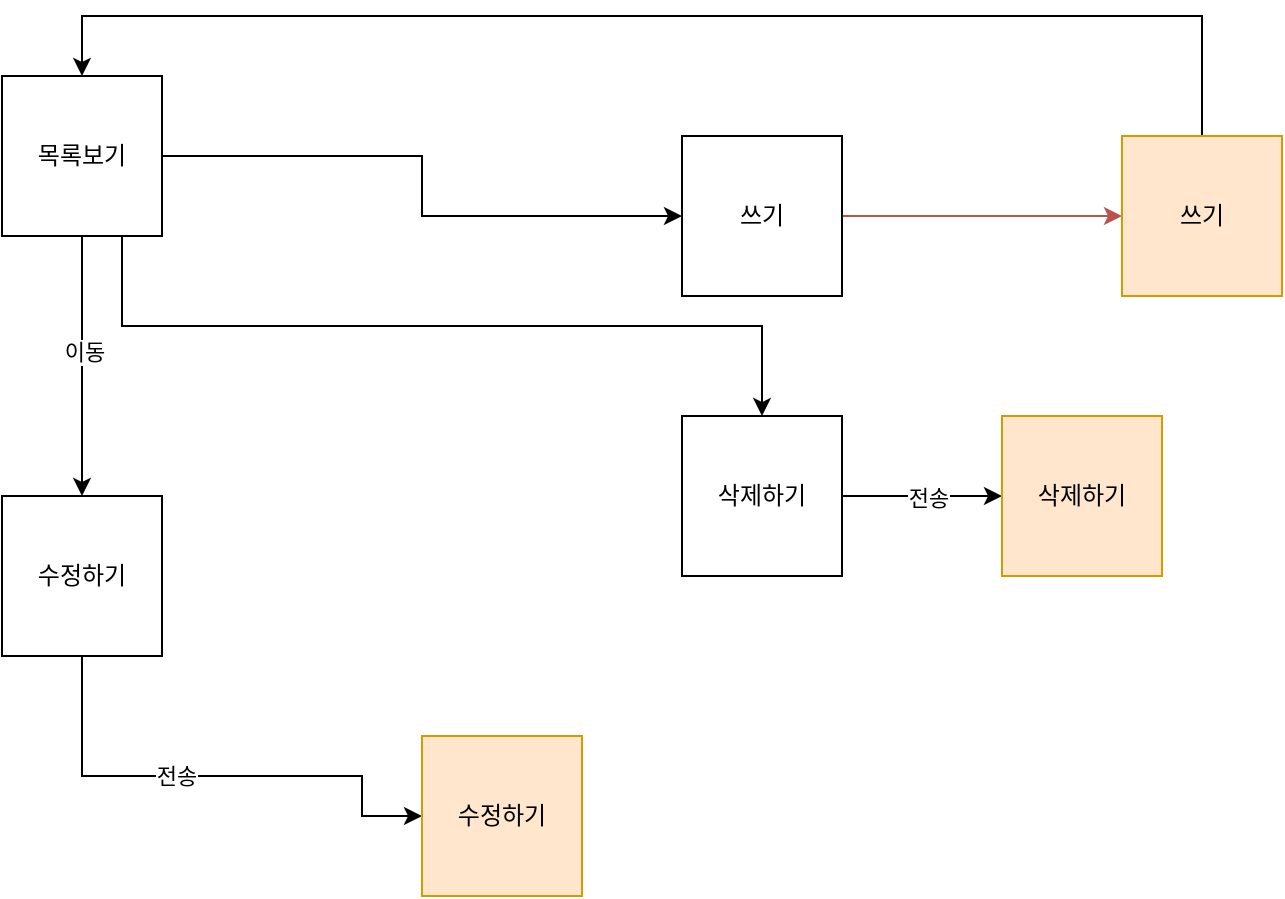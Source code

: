 <mxfile version="24.1.0" type="device">
  <diagram name="페이지-1" id="NZS4hSEcQa_ZoebhE_X3">
    <mxGraphModel dx="1434" dy="836" grid="1" gridSize="10" guides="1" tooltips="1" connect="1" arrows="1" fold="1" page="1" pageScale="1" pageWidth="827" pageHeight="1169" math="0" shadow="0">
      <root>
        <mxCell id="0" />
        <mxCell id="1" parent="0" />
        <mxCell id="Tuj5qgfqHHIqf679dCar-5" style="edgeStyle=orthogonalEdgeStyle;rounded=0;orthogonalLoop=1;jettySize=auto;html=1;entryX=0;entryY=0.5;entryDx=0;entryDy=0;" edge="1" parent="1" source="Tuj5qgfqHHIqf679dCar-1" target="Tuj5qgfqHHIqf679dCar-2">
          <mxGeometry relative="1" as="geometry" />
        </mxCell>
        <mxCell id="Tuj5qgfqHHIqf679dCar-10" style="edgeStyle=orthogonalEdgeStyle;rounded=0;orthogonalLoop=1;jettySize=auto;html=1;entryX=0.5;entryY=0;entryDx=0;entryDy=0;" edge="1" parent="1" source="Tuj5qgfqHHIqf679dCar-1" target="Tuj5qgfqHHIqf679dCar-4">
          <mxGeometry relative="1" as="geometry" />
        </mxCell>
        <mxCell id="Tuj5qgfqHHIqf679dCar-16" value="이동" style="edgeLabel;html=1;align=center;verticalAlign=middle;resizable=0;points=[];" vertex="1" connectable="0" parent="Tuj5qgfqHHIqf679dCar-10">
          <mxGeometry x="-0.108" y="1" relative="1" as="geometry">
            <mxPoint as="offset" />
          </mxGeometry>
        </mxCell>
        <mxCell id="Tuj5qgfqHHIqf679dCar-18" style="edgeStyle=orthogonalEdgeStyle;rounded=0;orthogonalLoop=1;jettySize=auto;html=1;exitX=0.75;exitY=1;exitDx=0;exitDy=0;entryX=0.5;entryY=0;entryDx=0;entryDy=0;" edge="1" parent="1" source="Tuj5qgfqHHIqf679dCar-1" target="Tuj5qgfqHHIqf679dCar-3">
          <mxGeometry relative="1" as="geometry" />
        </mxCell>
        <mxCell id="Tuj5qgfqHHIqf679dCar-1" value="목록보기" style="whiteSpace=wrap;html=1;aspect=fixed;" vertex="1" parent="1">
          <mxGeometry x="140" y="130" width="80" height="80" as="geometry" />
        </mxCell>
        <mxCell id="Tuj5qgfqHHIqf679dCar-7" style="edgeStyle=orthogonalEdgeStyle;rounded=0;orthogonalLoop=1;jettySize=auto;html=1;entryX=0;entryY=0.5;entryDx=0;entryDy=0;fillColor=#f8cecc;strokeColor=#b85450;" edge="1" parent="1" source="Tuj5qgfqHHIqf679dCar-2" target="Tuj5qgfqHHIqf679dCar-6">
          <mxGeometry relative="1" as="geometry" />
        </mxCell>
        <mxCell id="Tuj5qgfqHHIqf679dCar-2" value="쓰기" style="whiteSpace=wrap;html=1;aspect=fixed;" vertex="1" parent="1">
          <mxGeometry x="480" y="160" width="80" height="80" as="geometry" />
        </mxCell>
        <mxCell id="Tuj5qgfqHHIqf679dCar-21" style="edgeStyle=orthogonalEdgeStyle;rounded=0;orthogonalLoop=1;jettySize=auto;html=1;entryX=0;entryY=0.5;entryDx=0;entryDy=0;" edge="1" parent="1" source="Tuj5qgfqHHIqf679dCar-3" target="Tuj5qgfqHHIqf679dCar-20">
          <mxGeometry relative="1" as="geometry" />
        </mxCell>
        <mxCell id="Tuj5qgfqHHIqf679dCar-22" value="전송" style="edgeLabel;html=1;align=center;verticalAlign=middle;resizable=0;points=[];" vertex="1" connectable="0" parent="Tuj5qgfqHHIqf679dCar-21">
          <mxGeometry x="0.075" y="-1" relative="1" as="geometry">
            <mxPoint as="offset" />
          </mxGeometry>
        </mxCell>
        <mxCell id="Tuj5qgfqHHIqf679dCar-3" value="삭제하기" style="whiteSpace=wrap;html=1;aspect=fixed;" vertex="1" parent="1">
          <mxGeometry x="480" y="300" width="80" height="80" as="geometry" />
        </mxCell>
        <mxCell id="Tuj5qgfqHHIqf679dCar-12" style="edgeStyle=orthogonalEdgeStyle;rounded=0;orthogonalLoop=1;jettySize=auto;html=1;entryX=0;entryY=0.5;entryDx=0;entryDy=0;" edge="1" parent="1" source="Tuj5qgfqHHIqf679dCar-4" target="Tuj5qgfqHHIqf679dCar-11">
          <mxGeometry relative="1" as="geometry">
            <Array as="points">
              <mxPoint x="180" y="480" />
              <mxPoint x="320" y="480" />
              <mxPoint x="320" y="500" />
            </Array>
          </mxGeometry>
        </mxCell>
        <mxCell id="Tuj5qgfqHHIqf679dCar-15" value="전송" style="edgeLabel;html=1;align=center;verticalAlign=middle;resizable=0;points=[];" vertex="1" connectable="0" parent="Tuj5qgfqHHIqf679dCar-12">
          <mxGeometry x="-0.144" relative="1" as="geometry">
            <mxPoint as="offset" />
          </mxGeometry>
        </mxCell>
        <mxCell id="Tuj5qgfqHHIqf679dCar-4" value="수정하기" style="whiteSpace=wrap;html=1;aspect=fixed;" vertex="1" parent="1">
          <mxGeometry x="140" y="340" width="80" height="80" as="geometry" />
        </mxCell>
        <mxCell id="Tuj5qgfqHHIqf679dCar-9" style="edgeStyle=orthogonalEdgeStyle;rounded=0;orthogonalLoop=1;jettySize=auto;html=1;entryX=0.5;entryY=0;entryDx=0;entryDy=0;" edge="1" parent="1" target="Tuj5qgfqHHIqf679dCar-1">
          <mxGeometry relative="1" as="geometry">
            <mxPoint x="180" y="100" as="targetPoint" />
            <mxPoint x="740" y="170" as="sourcePoint" />
            <Array as="points">
              <mxPoint x="740" y="100" />
              <mxPoint x="180" y="100" />
            </Array>
          </mxGeometry>
        </mxCell>
        <mxCell id="Tuj5qgfqHHIqf679dCar-6" value="쓰기" style="whiteSpace=wrap;html=1;aspect=fixed;fillColor=#ffe6cc;strokeColor=#d79b00;" vertex="1" parent="1">
          <mxGeometry x="700" y="160" width="80" height="80" as="geometry" />
        </mxCell>
        <mxCell id="Tuj5qgfqHHIqf679dCar-11" value="수정하기" style="whiteSpace=wrap;html=1;aspect=fixed;fillColor=#ffe6cc;strokeColor=#d79b00;" vertex="1" parent="1">
          <mxGeometry x="350" y="460" width="80" height="80" as="geometry" />
        </mxCell>
        <mxCell id="Tuj5qgfqHHIqf679dCar-20" value="삭제하기" style="whiteSpace=wrap;html=1;aspect=fixed;fillColor=#ffe6cc;strokeColor=#d79b00;" vertex="1" parent="1">
          <mxGeometry x="640" y="300" width="80" height="80" as="geometry" />
        </mxCell>
      </root>
    </mxGraphModel>
  </diagram>
</mxfile>
